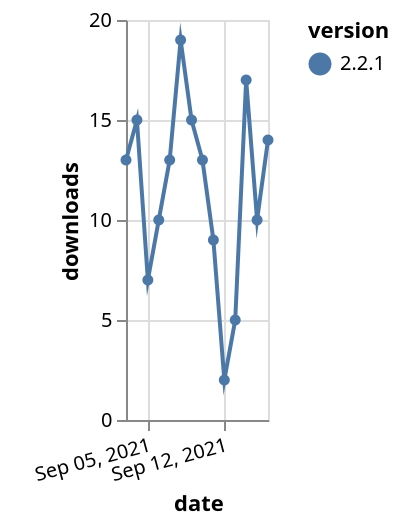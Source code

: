 {"$schema": "https://vega.github.io/schema/vega-lite/v5.json", "description": "A simple bar chart with embedded data.", "data": {"values": [{"date": "2021-09-03", "total": 64251, "delta": 13, "version": "2.2.1"}, {"date": "2021-09-04", "total": 64266, "delta": 15, "version": "2.2.1"}, {"date": "2021-09-05", "total": 64273, "delta": 7, "version": "2.2.1"}, {"date": "2021-09-06", "total": 64283, "delta": 10, "version": "2.2.1"}, {"date": "2021-09-07", "total": 64296, "delta": 13, "version": "2.2.1"}, {"date": "2021-09-08", "total": 64315, "delta": 19, "version": "2.2.1"}, {"date": "2021-09-09", "total": 64330, "delta": 15, "version": "2.2.1"}, {"date": "2021-09-10", "total": 64343, "delta": 13, "version": "2.2.1"}, {"date": "2021-09-11", "total": 64352, "delta": 9, "version": "2.2.1"}, {"date": "2021-09-12", "total": 64354, "delta": 2, "version": "2.2.1"}, {"date": "2021-09-13", "total": 64359, "delta": 5, "version": "2.2.1"}, {"date": "2021-09-14", "total": 64376, "delta": 17, "version": "2.2.1"}, {"date": "2021-09-15", "total": 64386, "delta": 10, "version": "2.2.1"}, {"date": "2021-09-16", "total": 64400, "delta": 14, "version": "2.2.1"}]}, "width": "container", "mark": {"type": "line", "point": {"filled": true}}, "encoding": {"x": {"field": "date", "type": "temporal", "timeUnit": "yearmonthdate", "title": "date", "axis": {"labelAngle": -15}}, "y": {"field": "delta", "type": "quantitative", "title": "downloads"}, "color": {"field": "version", "type": "nominal"}, "tooltip": {"field": "delta"}}}